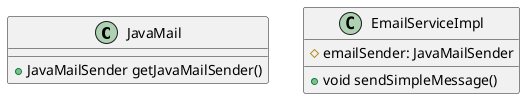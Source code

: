 @startuml
'https://plantuml.com/class-diagram

class JavaMail {
    +JavaMailSender getJavaMailSender()
}

class EmailServiceImpl {
    #emailSender: JavaMailSender
    +void sendSimpleMessage()
}

@enduml
